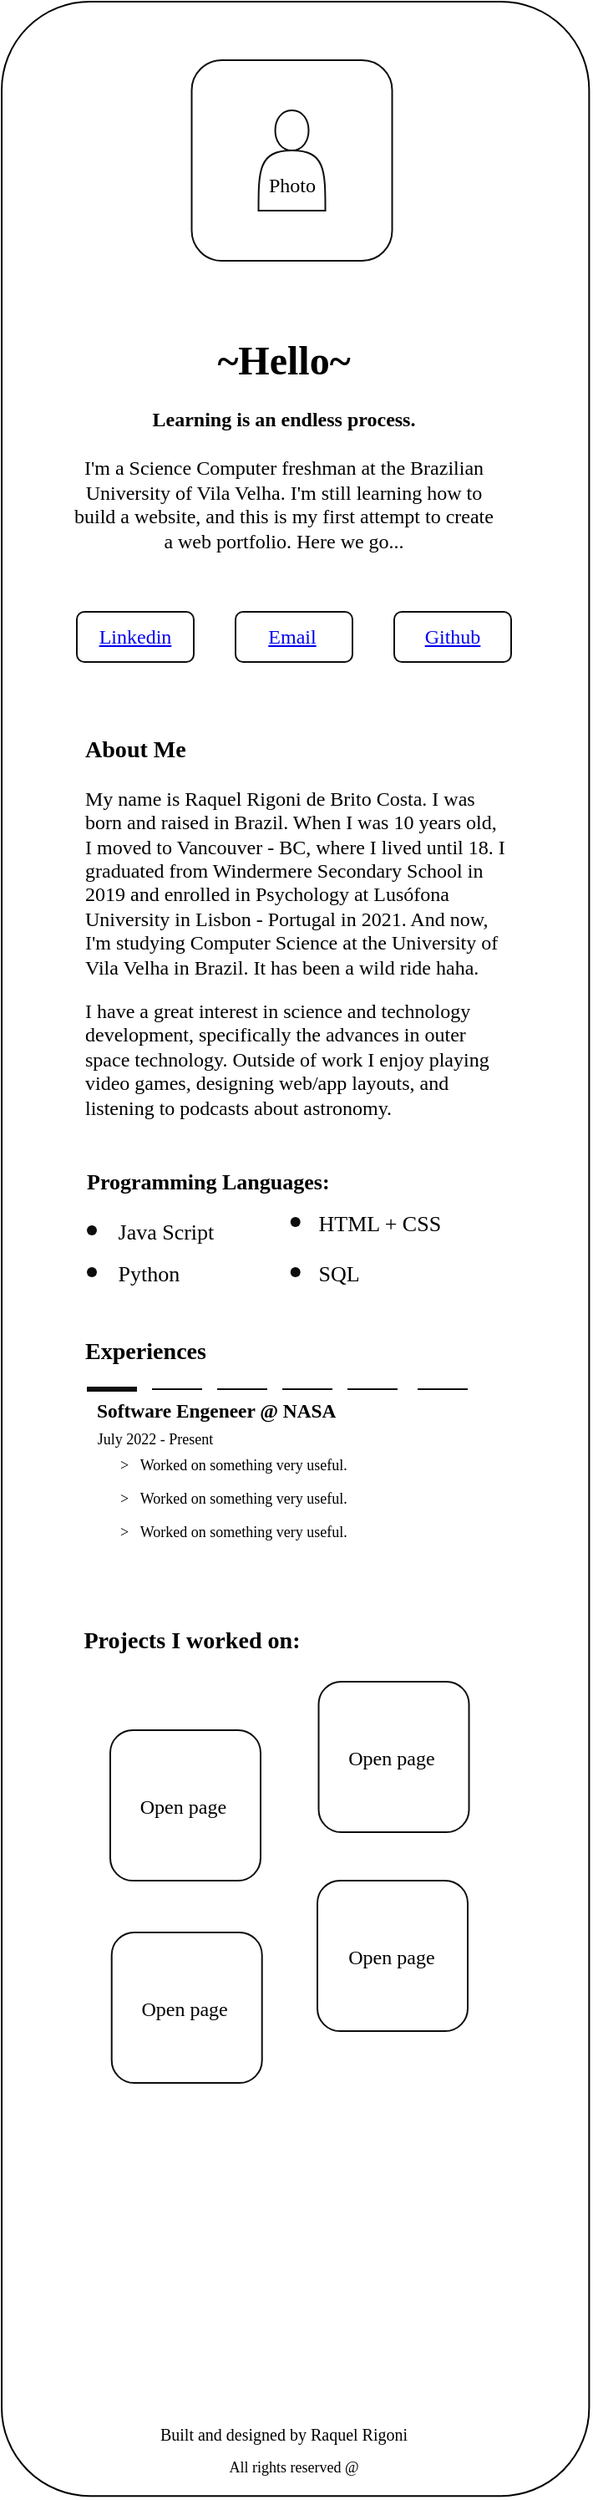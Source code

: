 <mxfile version="20.2.5" type="github">
  <diagram id="Zk_9r5JQN1q4R0DaMTSa" name="Page-1">
    <mxGraphModel dx="1038" dy="619" grid="1" gridSize="10" guides="1" tooltips="1" connect="1" arrows="1" fold="1" page="1" pageScale="1" pageWidth="827" pageHeight="1169" math="0" shadow="0">
      <root>
        <mxCell id="0" />
        <mxCell id="1" parent="0" />
        <mxCell id="GfLxlEOh-HePHIYTMGW_-10" value="" style="rounded=1;whiteSpace=wrap;html=1;rotation=90;shadow=0;glass=0;sketch=0;gradientDirection=east;fontColor=none;noLabel=1;fontSize=10;" vertex="1" parent="1">
          <mxGeometry x="-325.18" y="615.21" width="1492.07" height="351.66" as="geometry" />
        </mxCell>
        <mxCell id="GfLxlEOh-HePHIYTMGW_-25" value="&lt;h1 style=&quot;&quot;&gt;~Hello~&lt;/h1&gt;&lt;div style=&quot;&quot;&gt;&lt;br&gt;&lt;/div&gt;&lt;p style=&quot;&quot;&gt;I&#39;m a Science Computer freshman at the Brazilian University of Vila Velha. I&#39;m still learning how to build a website, and this is my first attempt to create a web portfolio. Here we go...&lt;/p&gt;" style="text;html=1;spacing=5;spacingTop=-20;whiteSpace=wrap;overflow=hidden;rounded=0;opacity=95;fontFamily=Times New Roman;align=center;fontColor=default;" vertex="1" parent="1">
          <mxGeometry x="284" y="240" width="260" height="140" as="geometry" />
        </mxCell>
        <mxCell id="GfLxlEOh-HePHIYTMGW_-26" value="&lt;h4&gt;Learning is an endless process.&lt;/h4&gt;" style="text;html=1;strokeColor=none;fillColor=none;align=center;verticalAlign=middle;whiteSpace=wrap;rounded=0;fontFamily=Times New Roman;opacity=95;fontColor=default;" vertex="1" parent="1">
          <mxGeometry x="326" y="280" width="176" height="30" as="geometry" />
        </mxCell>
        <mxCell id="GfLxlEOh-HePHIYTMGW_-28" value="" style="rounded=1;whiteSpace=wrap;html=1;shadow=0;glass=0;sketch=0;fontFamily=Times New Roman;fontColor=#000000;strokeColor=default;strokeWidth=1;fillColor=none;gradientColor=#28169C;gradientDirection=east;opacity=95;" vertex="1" parent="1">
          <mxGeometry x="358.76" y="80" width="120" height="120" as="geometry" />
        </mxCell>
        <mxCell id="GfLxlEOh-HePHIYTMGW_-29" value="Photo" style="text;html=1;strokeColor=none;fillColor=none;align=center;verticalAlign=middle;whiteSpace=wrap;rounded=0;shadow=0;glass=0;sketch=0;fontFamily=Times New Roman;fontColor=default;opacity=95;" vertex="1" parent="1">
          <mxGeometry x="388.76" y="140" width="60" height="30" as="geometry" />
        </mxCell>
        <mxCell id="GfLxlEOh-HePHIYTMGW_-31" value="&lt;h3 style=&quot;&quot;&gt;About Me&lt;/h3&gt;&lt;p style=&quot;&quot;&gt;My name is Raquel Rigoni de Brito Costa. I was born and raised in Brazil. When I was 10 years old, I moved to Vancouver - BC, where I lived until 18. I graduated from Windermere Secondary School in 2019 and enrolled in Psychology at Lusófona University in Lisbon - Portugal in 2021. And now, I&#39;m studying Computer Science at the University of Vila Velha in Brazil. It has been a wild ride haha.&amp;nbsp;&lt;br&gt;&lt;/p&gt;&lt;p&gt;I have a great interest in science and technology development, specifically the advances in outer space technology.&amp;nbsp;Outside of work I enjoy playing video games, designing web/app layouts, and listening to podcasts about astronomy.&lt;br&gt;&lt;/p&gt;&lt;div&gt;&lt;br&gt;&lt;/div&gt;" style="text;html=1;strokeColor=none;fillColor=none;spacing=5;spacingTop=-20;whiteSpace=wrap;overflow=hidden;rounded=0;shadow=0;glass=0;sketch=0;fontFamily=Times New Roman;fontColor=default;opacity=95;align=left;" vertex="1" parent="1">
          <mxGeometry x="290" y="480" width="260" height="240" as="geometry" />
        </mxCell>
        <mxCell id="GfLxlEOh-HePHIYTMGW_-32" value="Programming Languages:" style="text;strokeColor=none;fillColor=none;align=left;verticalAlign=middle;spacingLeft=4;spacingRight=4;overflow=hidden;points=[[0,0.5],[1,0.5]];portConstraint=eastwest;rotatable=0;shadow=0;glass=0;sketch=0;fontFamily=Times New Roman;fontColor=default;opacity=95;fontStyle=1;fontSize=13;" vertex="1" parent="1">
          <mxGeometry x="290" y="735" width="160" height="30" as="geometry" />
        </mxCell>
        <mxCell id="GfLxlEOh-HePHIYTMGW_-33" value="Java Script" style="text;strokeColor=none;fillColor=none;align=left;verticalAlign=middle;spacingLeft=4;spacingRight=4;overflow=hidden;points=[[0,0.5],[1,0.5]];portConstraint=eastwest;rotatable=0;shadow=0;glass=0;sketch=0;fontFamily=Times New Roman;fontSize=13;fontColor=default;opacity=95;" vertex="1" parent="1">
          <mxGeometry x="308.76" y="765" width="80" height="30" as="geometry" />
        </mxCell>
        <mxCell id="GfLxlEOh-HePHIYTMGW_-34" value="Python" style="text;strokeColor=none;fillColor=none;align=left;verticalAlign=middle;spacingLeft=4;spacingRight=4;overflow=hidden;points=[[0,0.5],[1,0.5]];portConstraint=eastwest;rotatable=0;shadow=0;glass=0;sketch=0;fontFamily=Times New Roman;fontSize=13;fontColor=default;opacity=95;" vertex="1" parent="1">
          <mxGeometry x="308.76" y="790" width="80" height="30" as="geometry" />
        </mxCell>
        <mxCell id="GfLxlEOh-HePHIYTMGW_-35" value="HTML + CSS" style="text;strokeColor=none;fillColor=none;align=left;verticalAlign=middle;spacingLeft=4;spacingRight=4;overflow=hidden;points=[[0,0.5],[1,0.5]];portConstraint=eastwest;rotatable=0;shadow=0;glass=0;sketch=0;fontFamily=Times New Roman;fontSize=13;fontColor=default;opacity=95;" vertex="1" parent="1">
          <mxGeometry x="428.76" y="760" width="96" height="30" as="geometry" />
        </mxCell>
        <mxCell id="GfLxlEOh-HePHIYTMGW_-36" value="SQL" style="text;strokeColor=none;fillColor=none;align=left;verticalAlign=middle;spacingLeft=4;spacingRight=4;overflow=hidden;points=[[0,0.5],[1,0.5]];portConstraint=eastwest;rotatable=0;shadow=0;glass=0;sketch=0;fontFamily=Times New Roman;fontSize=13;fontColor=default;opacity=95;" vertex="1" parent="1">
          <mxGeometry x="428.76" y="790" width="80" height="30" as="geometry" />
        </mxCell>
        <mxCell id="GfLxlEOh-HePHIYTMGW_-39" value="" style="shape=waypoint;sketch=0;fillStyle=solid;size=6;pointerEvents=1;points=[];fillColor=none;resizable=0;rotatable=0;perimeter=centerPerimeter;snapToPoint=1;shadow=0;glass=0;fontFamily=Times New Roman;fontSize=13;fontColor=default;strokeColor=default;strokeWidth=1;opacity=95;" vertex="1" parent="1">
          <mxGeometry x="400.86" y="755" width="40" height="40" as="geometry" />
        </mxCell>
        <mxCell id="GfLxlEOh-HePHIYTMGW_-40" value="" style="shape=waypoint;sketch=0;fillStyle=solid;size=6;pointerEvents=1;points=[];fillColor=none;resizable=0;rotatable=0;perimeter=centerPerimeter;snapToPoint=1;shadow=0;glass=0;fontFamily=Times New Roman;fontSize=13;fontColor=default;strokeColor=default;strokeWidth=1;opacity=95;" vertex="1" parent="1">
          <mxGeometry x="400.86" y="785" width="40" height="40" as="geometry" />
        </mxCell>
        <mxCell id="GfLxlEOh-HePHIYTMGW_-41" value="" style="shape=waypoint;sketch=0;fillStyle=solid;size=6;pointerEvents=1;points=[];fillColor=none;resizable=0;rotatable=0;perimeter=centerPerimeter;snapToPoint=1;shadow=0;glass=0;fontFamily=Times New Roman;fontSize=13;fontColor=default;strokeColor=default;strokeWidth=1;opacity=95;" vertex="1" parent="1">
          <mxGeometry x="279" y="785" width="40" height="40" as="geometry" />
        </mxCell>
        <mxCell id="GfLxlEOh-HePHIYTMGW_-44" value="" style="shape=waypoint;sketch=0;fillStyle=solid;size=6;pointerEvents=1;points=[];fillColor=none;resizable=0;rotatable=0;perimeter=centerPerimeter;snapToPoint=1;shadow=0;glass=0;fontFamily=Times New Roman;fontSize=13;fontColor=default;strokeColor=default;strokeWidth=1;opacity=95;" vertex="1" parent="1">
          <mxGeometry x="279" y="760" width="40" height="40" as="geometry" />
        </mxCell>
        <mxCell id="GfLxlEOh-HePHIYTMGW_-45" value="" style="rounded=1;whiteSpace=wrap;html=1;shadow=0;glass=0;sketch=0;fontFamily=Times New Roman;fontSize=13;fontColor=default;strokeColor=default;strokeWidth=1;fillColor=none;gradientColor=#28169C;gradientDirection=east;opacity=95;" vertex="1" parent="1">
          <mxGeometry x="290" y="410" width="70" height="30" as="geometry" />
        </mxCell>
        <mxCell id="GfLxlEOh-HePHIYTMGW_-46" value="" style="rounded=1;whiteSpace=wrap;html=1;shadow=0;glass=0;sketch=0;fontFamily=Times New Roman;fontSize=13;fontColor=default;strokeColor=default;strokeWidth=1;fillColor=none;gradientColor=#28169C;gradientDirection=east;opacity=95;" vertex="1" parent="1">
          <mxGeometry x="385" y="410" width="70" height="30" as="geometry" />
        </mxCell>
        <mxCell id="GfLxlEOh-HePHIYTMGW_-47" value="" style="rounded=1;whiteSpace=wrap;html=1;shadow=0;glass=0;sketch=0;fontFamily=Times New Roman;fontSize=13;fontColor=default;strokeColor=default;strokeWidth=1;fillColor=none;gradientColor=#28169C;gradientDirection=east;opacity=95;" vertex="1" parent="1">
          <mxGeometry x="480" y="410" width="70" height="30" as="geometry" />
        </mxCell>
        <UserObject label="Linkedin" link="https://www.draw.io" id="GfLxlEOh-HePHIYTMGW_-48">
          <mxCell style="text;html=1;strokeColor=none;fillColor=none;whiteSpace=wrap;align=center;verticalAlign=middle;fontColor=#0000EE;fontStyle=4;shadow=0;glass=0;sketch=0;fontFamily=Times New Roman;fontSize=12;opacity=95;" vertex="1" parent="1">
            <mxGeometry x="295" y="405" width="60" height="40" as="geometry" />
          </mxCell>
        </UserObject>
        <UserObject label="Email" link="https://www.draw.io" id="GfLxlEOh-HePHIYTMGW_-49">
          <mxCell style="text;html=1;strokeColor=none;fillColor=none;whiteSpace=wrap;align=center;verticalAlign=middle;fontColor=#0000EE;fontStyle=4;shadow=0;glass=0;sketch=0;fontFamily=Times New Roman;fontSize=12;opacity=95;" vertex="1" parent="1">
            <mxGeometry x="388.76" y="405" width="60" height="40" as="geometry" />
          </mxCell>
        </UserObject>
        <UserObject label="Github" link="https://www.draw.io" id="GfLxlEOh-HePHIYTMGW_-50">
          <mxCell style="text;html=1;strokeColor=none;fillColor=none;whiteSpace=wrap;align=center;verticalAlign=middle;fontColor=#0000EE;fontStyle=4;shadow=0;glass=0;sketch=0;fontFamily=Times New Roman;fontSize=12;opacity=95;" vertex="1" parent="1">
            <mxGeometry x="485" y="405" width="60" height="40" as="geometry" />
          </mxCell>
        </UserObject>
        <mxCell id="GfLxlEOh-HePHIYTMGW_-51" value="" style="shape=actor;whiteSpace=wrap;html=1;shadow=0;glass=0;sketch=0;fontFamily=Times New Roman;fontSize=12;fontColor=default;strokeColor=default;strokeWidth=1;fillColor=none;gradientColor=#28169C;gradientDirection=east;opacity=95;" vertex="1" parent="1">
          <mxGeometry x="398.76" y="110" width="40" height="60" as="geometry" />
        </mxCell>
        <mxCell id="GfLxlEOh-HePHIYTMGW_-52" value="&lt;h3&gt;Experiences&lt;/h3&gt;" style="text;html=1;strokeColor=none;fillColor=none;spacing=5;spacingTop=-20;whiteSpace=wrap;overflow=hidden;rounded=0;shadow=0;glass=0;sketch=0;fontFamily=Times New Roman;fontSize=12;fontColor=default;opacity=95;" vertex="1" parent="1">
          <mxGeometry x="290" y="840" width="270" height="30" as="geometry" />
        </mxCell>
        <mxCell id="GfLxlEOh-HePHIYTMGW_-53" value="" style="rounded=1;whiteSpace=wrap;html=1;shadow=0;glass=0;sketch=0;fontFamily=Times New Roman;fontSize=12;fontColor=default;strokeColor=default;strokeWidth=1;fillColor=none;gradientColor=#28169C;gradientDirection=east;opacity=95;" vertex="1" parent="1">
          <mxGeometry x="310" y="1079" width="90" height="90" as="geometry" />
        </mxCell>
        <mxCell id="GfLxlEOh-HePHIYTMGW_-54" value="" style="rounded=1;whiteSpace=wrap;html=1;shadow=0;glass=0;sketch=0;fontFamily=Times New Roman;fontSize=12;fontColor=default;strokeColor=default;strokeWidth=1;fillColor=none;gradientColor=#28169C;gradientDirection=east;opacity=95;" vertex="1" parent="1">
          <mxGeometry x="434.76" y="1050" width="90" height="90" as="geometry" />
        </mxCell>
        <mxCell id="GfLxlEOh-HePHIYTMGW_-55" value="" style="rounded=1;whiteSpace=wrap;html=1;shadow=0;glass=0;sketch=0;fontFamily=Times New Roman;fontSize=12;fontColor=default;strokeColor=default;strokeWidth=1;fillColor=none;gradientColor=#28169C;gradientDirection=east;opacity=95;" vertex="1" parent="1">
          <mxGeometry x="310.86" y="1200" width="90" height="90" as="geometry" />
        </mxCell>
        <mxCell id="GfLxlEOh-HePHIYTMGW_-56" value="" style="rounded=1;whiteSpace=wrap;html=1;shadow=0;glass=0;sketch=0;fontFamily=Times New Roman;fontSize=12;fontColor=default;strokeColor=default;strokeWidth=1;fillColor=none;gradientColor=#28169C;gradientDirection=east;opacity=95;" vertex="1" parent="1">
          <mxGeometry x="434" y="1169" width="90" height="90" as="geometry" />
        </mxCell>
        <mxCell id="GfLxlEOh-HePHIYTMGW_-66" value="&lt;h3&gt;Projects I worked on:&lt;/h3&gt;" style="text;html=1;strokeColor=none;fillColor=none;align=center;verticalAlign=middle;whiteSpace=wrap;rounded=0;shadow=0;glass=0;sketch=0;fontFamily=Times New Roman;fontSize=12;fontColor=default;opacity=95;" vertex="1" parent="1">
          <mxGeometry x="284" y="1010" width="150" height="30" as="geometry" />
        </mxCell>
        <mxCell id="GfLxlEOh-HePHIYTMGW_-67" value="Open page" style="text;strokeColor=none;fillColor=none;align=left;verticalAlign=top;spacingLeft=4;spacingRight=4;overflow=hidden;rotatable=0;points=[[0,0.5],[1,0.5]];portConstraint=eastwest;shadow=0;glass=0;sketch=0;fontFamily=Times New Roman;fontSize=12;fontColor=default;opacity=95;html=0;" vertex="1" parent="1">
          <mxGeometry x="321.88" y="1111" width="66.24" height="26" as="geometry" />
        </mxCell>
        <mxCell id="GfLxlEOh-HePHIYTMGW_-68" value="Open page" style="text;strokeColor=none;fillColor=none;align=left;verticalAlign=top;spacingLeft=4;spacingRight=4;overflow=hidden;rotatable=0;points=[[0,0.5],[1,0.5]];portConstraint=eastwest;shadow=0;glass=0;sketch=0;fontFamily=Times New Roman;fontSize=12;fontColor=default;opacity=95;html=0;" vertex="1" parent="1">
          <mxGeometry x="446.64" y="1201" width="66.24" height="26" as="geometry" />
        </mxCell>
        <mxCell id="GfLxlEOh-HePHIYTMGW_-69" value="Open page" style="text;strokeColor=none;fillColor=none;align=left;verticalAlign=top;spacingLeft=4;spacingRight=4;overflow=hidden;rotatable=0;points=[[0,0.5],[1,0.5]];portConstraint=eastwest;shadow=0;glass=0;sketch=0;fontFamily=Times New Roman;fontSize=12;fontColor=default;opacity=95;html=0;" vertex="1" parent="1">
          <mxGeometry x="322.74" y="1232" width="66.24" height="26" as="geometry" />
        </mxCell>
        <mxCell id="GfLxlEOh-HePHIYTMGW_-70" value="Open page" style="text;strokeColor=none;fillColor=none;align=left;verticalAlign=top;spacingLeft=4;spacingRight=4;overflow=hidden;rotatable=0;points=[[0,0.5],[1,0.5]];portConstraint=eastwest;shadow=0;glass=0;sketch=0;fontFamily=Times New Roman;fontSize=12;fontColor=default;opacity=95;html=0;" vertex="1" parent="1">
          <mxGeometry x="446.64" y="1082" width="66.24" height="26" as="geometry" />
        </mxCell>
        <mxCell id="GfLxlEOh-HePHIYTMGW_-71" value="Built and designed by Raquel Rigoni" style="text;html=1;strokeColor=none;fillColor=none;align=center;verticalAlign=middle;whiteSpace=wrap;rounded=0;shadow=0;glass=0;sketch=0;fontFamily=Times New Roman;fontSize=10;fontColor=default;opacity=95;" vertex="1" parent="1">
          <mxGeometry x="324" y="1490" width="180" height="20" as="geometry" />
        </mxCell>
        <mxCell id="GfLxlEOh-HePHIYTMGW_-72" value="All rights reserved @" style="text;html=1;strokeColor=none;fillColor=none;align=center;verticalAlign=middle;whiteSpace=wrap;rounded=0;shadow=0;glass=0;sketch=0;fontFamily=Times New Roman;fontSize=9;fontColor=default;opacity=95;" vertex="1" parent="1">
          <mxGeometry x="365" y="1510" width="110" height="20" as="geometry" />
        </mxCell>
        <mxCell id="GfLxlEOh-HePHIYTMGW_-73" value="" style="line;strokeWidth=3;html=1;shadow=0;glass=0;sketch=0;fontFamily=Times New Roman;fontSize=10;fontColor=default;fillColor=none;gradientColor=#28169C;gradientDirection=east;opacity=95;" vertex="1" parent="1">
          <mxGeometry x="296" y="870" width="30" height="10" as="geometry" />
        </mxCell>
        <mxCell id="GfLxlEOh-HePHIYTMGW_-74" value="" style="line;strokeWidth=1;html=1;shadow=0;glass=0;sketch=0;fontFamily=Times New Roman;fontSize=10;fontColor=default;fillColor=none;gradientColor=#28169C;gradientDirection=east;opacity=95;" vertex="1" parent="1">
          <mxGeometry x="335" y="870" width="30" height="10" as="geometry" />
        </mxCell>
        <mxCell id="GfLxlEOh-HePHIYTMGW_-75" value="" style="line;strokeWidth=1;html=1;shadow=0;glass=0;sketch=0;fontFamily=Times New Roman;fontSize=10;fontColor=default;fillColor=none;gradientColor=#28169C;gradientDirection=east;opacity=95;" vertex="1" parent="1">
          <mxGeometry x="374" y="870" width="30" height="10" as="geometry" />
        </mxCell>
        <mxCell id="GfLxlEOh-HePHIYTMGW_-76" value="" style="line;strokeWidth=1;html=1;shadow=0;glass=0;sketch=0;fontFamily=Times New Roman;fontSize=10;fontColor=default;fillColor=none;gradientColor=#28169C;gradientDirection=east;opacity=95;" vertex="1" parent="1">
          <mxGeometry x="413" y="870" width="30" height="10" as="geometry" />
        </mxCell>
        <mxCell id="GfLxlEOh-HePHIYTMGW_-77" value="" style="line;strokeWidth=1;html=1;shadow=0;glass=0;sketch=0;fontFamily=Times New Roman;fontSize=10;fontColor=default;fillColor=none;gradientColor=#28169C;gradientDirection=east;opacity=95;" vertex="1" parent="1">
          <mxGeometry x="452" y="870" width="30" height="10" as="geometry" />
        </mxCell>
        <mxCell id="GfLxlEOh-HePHIYTMGW_-78" value="" style="line;strokeWidth=1;html=1;shadow=0;glass=0;sketch=0;fontFamily=Times New Roman;fontSize=10;fontColor=default;fillColor=none;gradientColor=#28169C;gradientDirection=east;opacity=95;" vertex="1" parent="1">
          <mxGeometry x="494" y="870" width="30" height="10" as="geometry" />
        </mxCell>
        <mxCell id="GfLxlEOh-HePHIYTMGW_-79" value="&lt;h3&gt;Software Engeneer @ NASA&lt;/h3&gt;&lt;p&gt;&lt;br&gt;&lt;/p&gt;" style="text;html=1;strokeColor=none;fillColor=none;spacing=5;spacingTop=-20;whiteSpace=wrap;overflow=hidden;rounded=0;shadow=0;glass=0;sketch=0;fontFamily=Times New Roman;fontSize=10;fontColor=default;opacity=95;" vertex="1" parent="1">
          <mxGeometry x="296.88" y="880" width="190" height="20" as="geometry" />
        </mxCell>
        <mxCell id="GfLxlEOh-HePHIYTMGW_-81" value="July 2022 - Present" style="text;html=1;strokeColor=none;fillColor=none;align=center;verticalAlign=middle;whiteSpace=wrap;rounded=0;shadow=0;glass=0;sketch=0;fontFamily=Times New Roman;fontSize=9;fontColor=default;opacity=95;" vertex="1" parent="1">
          <mxGeometry x="295" y="900" width="84" height="10" as="geometry" />
        </mxCell>
        <mxCell id="GfLxlEOh-HePHIYTMGW_-82" value="&gt;   Worked on something very useful." style="text;strokeColor=none;fillColor=none;align=left;verticalAlign=middle;spacingLeft=4;spacingRight=4;overflow=hidden;points=[[0,0.5],[1,0.5]];portConstraint=eastwest;rotatable=0;shadow=0;glass=0;sketch=0;fontFamily=Times New Roman;fontSize=9;fontColor=default;opacity=95;html=0;" vertex="1" parent="1">
          <mxGeometry x="310" y="910" width="201.76" height="20" as="geometry" />
        </mxCell>
        <mxCell id="GfLxlEOh-HePHIYTMGW_-86" value="&gt;   Worked on something very useful." style="text;strokeColor=none;fillColor=none;align=left;verticalAlign=middle;spacingLeft=4;spacingRight=4;overflow=hidden;points=[[0,0.5],[1,0.5]];portConstraint=eastwest;rotatable=0;shadow=0;glass=0;sketch=0;fontFamily=Times New Roman;fontSize=9;fontColor=default;opacity=95;html=0;" vertex="1" parent="1">
          <mxGeometry x="310" y="930" width="201.76" height="20" as="geometry" />
        </mxCell>
        <mxCell id="GfLxlEOh-HePHIYTMGW_-87" value="&gt;   Worked on something very useful." style="text;strokeColor=none;fillColor=none;align=left;verticalAlign=middle;spacingLeft=4;spacingRight=4;overflow=hidden;points=[[0,0.5],[1,0.5]];portConstraint=eastwest;rotatable=0;shadow=0;glass=0;sketch=0;fontFamily=Times New Roman;fontSize=9;fontColor=default;opacity=95;html=0;" vertex="1" parent="1">
          <mxGeometry x="310" y="950" width="201.76" height="20" as="geometry" />
        </mxCell>
      </root>
    </mxGraphModel>
  </diagram>
</mxfile>
